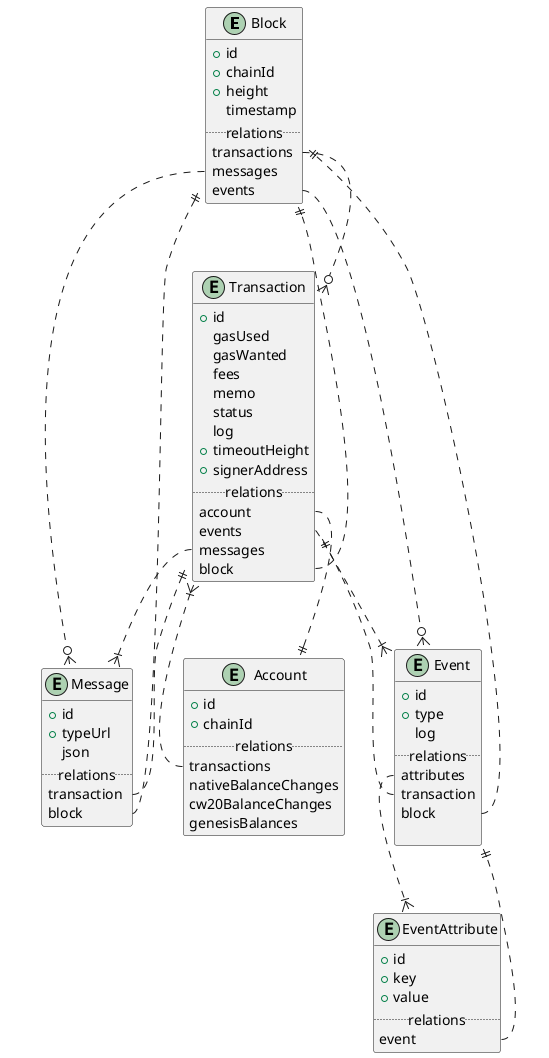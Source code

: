 @startuml
entity Block {
  +id
  +chainId
  +height
  timestamp
  ..relations..
  transactions
  messages
  events
}

entity Transaction {
  +id
  gasUsed
  gasWanted
  fees
  memo
  status
  log
  +timeoutHeight
  +signerAddress
  ..relations..
  account
  events
  messages
  block
}

entity Message {
  +id
  +typeUrl
  json
  ..relations..
  transaction
  block
}

entity Event {
  +id
  +type
  log
  ..relations..
  attributes
  transaction
  block

}

entity EventAttribute {
  +id
  +key
  +value
  ..relations..
  event
}

entity Account {
    +id
    +chainId
    ..relations..
    transactions
    nativeBalanceChanges
    cw20BalanceChanges
    genesisBalances
}


Block::transaction ..o{ Transaction
Block::messages ..o{ Message
Block::events ..o{ Event

Transaction::account ..|| Account
Transaction::events ..|{ Event
Transaction::messages ..|{ Message
Transaction::block ..|| Block

Account::transaction ..|{ Transaction

Message::transaction ..|| Transaction
Message::block ...|| Block

Event::attributes ..|{ EventAttribute
Event::transaction ..|| Transaction
Event::block ..|| Block

EventAttribute::event ..|| Event
@enduml
